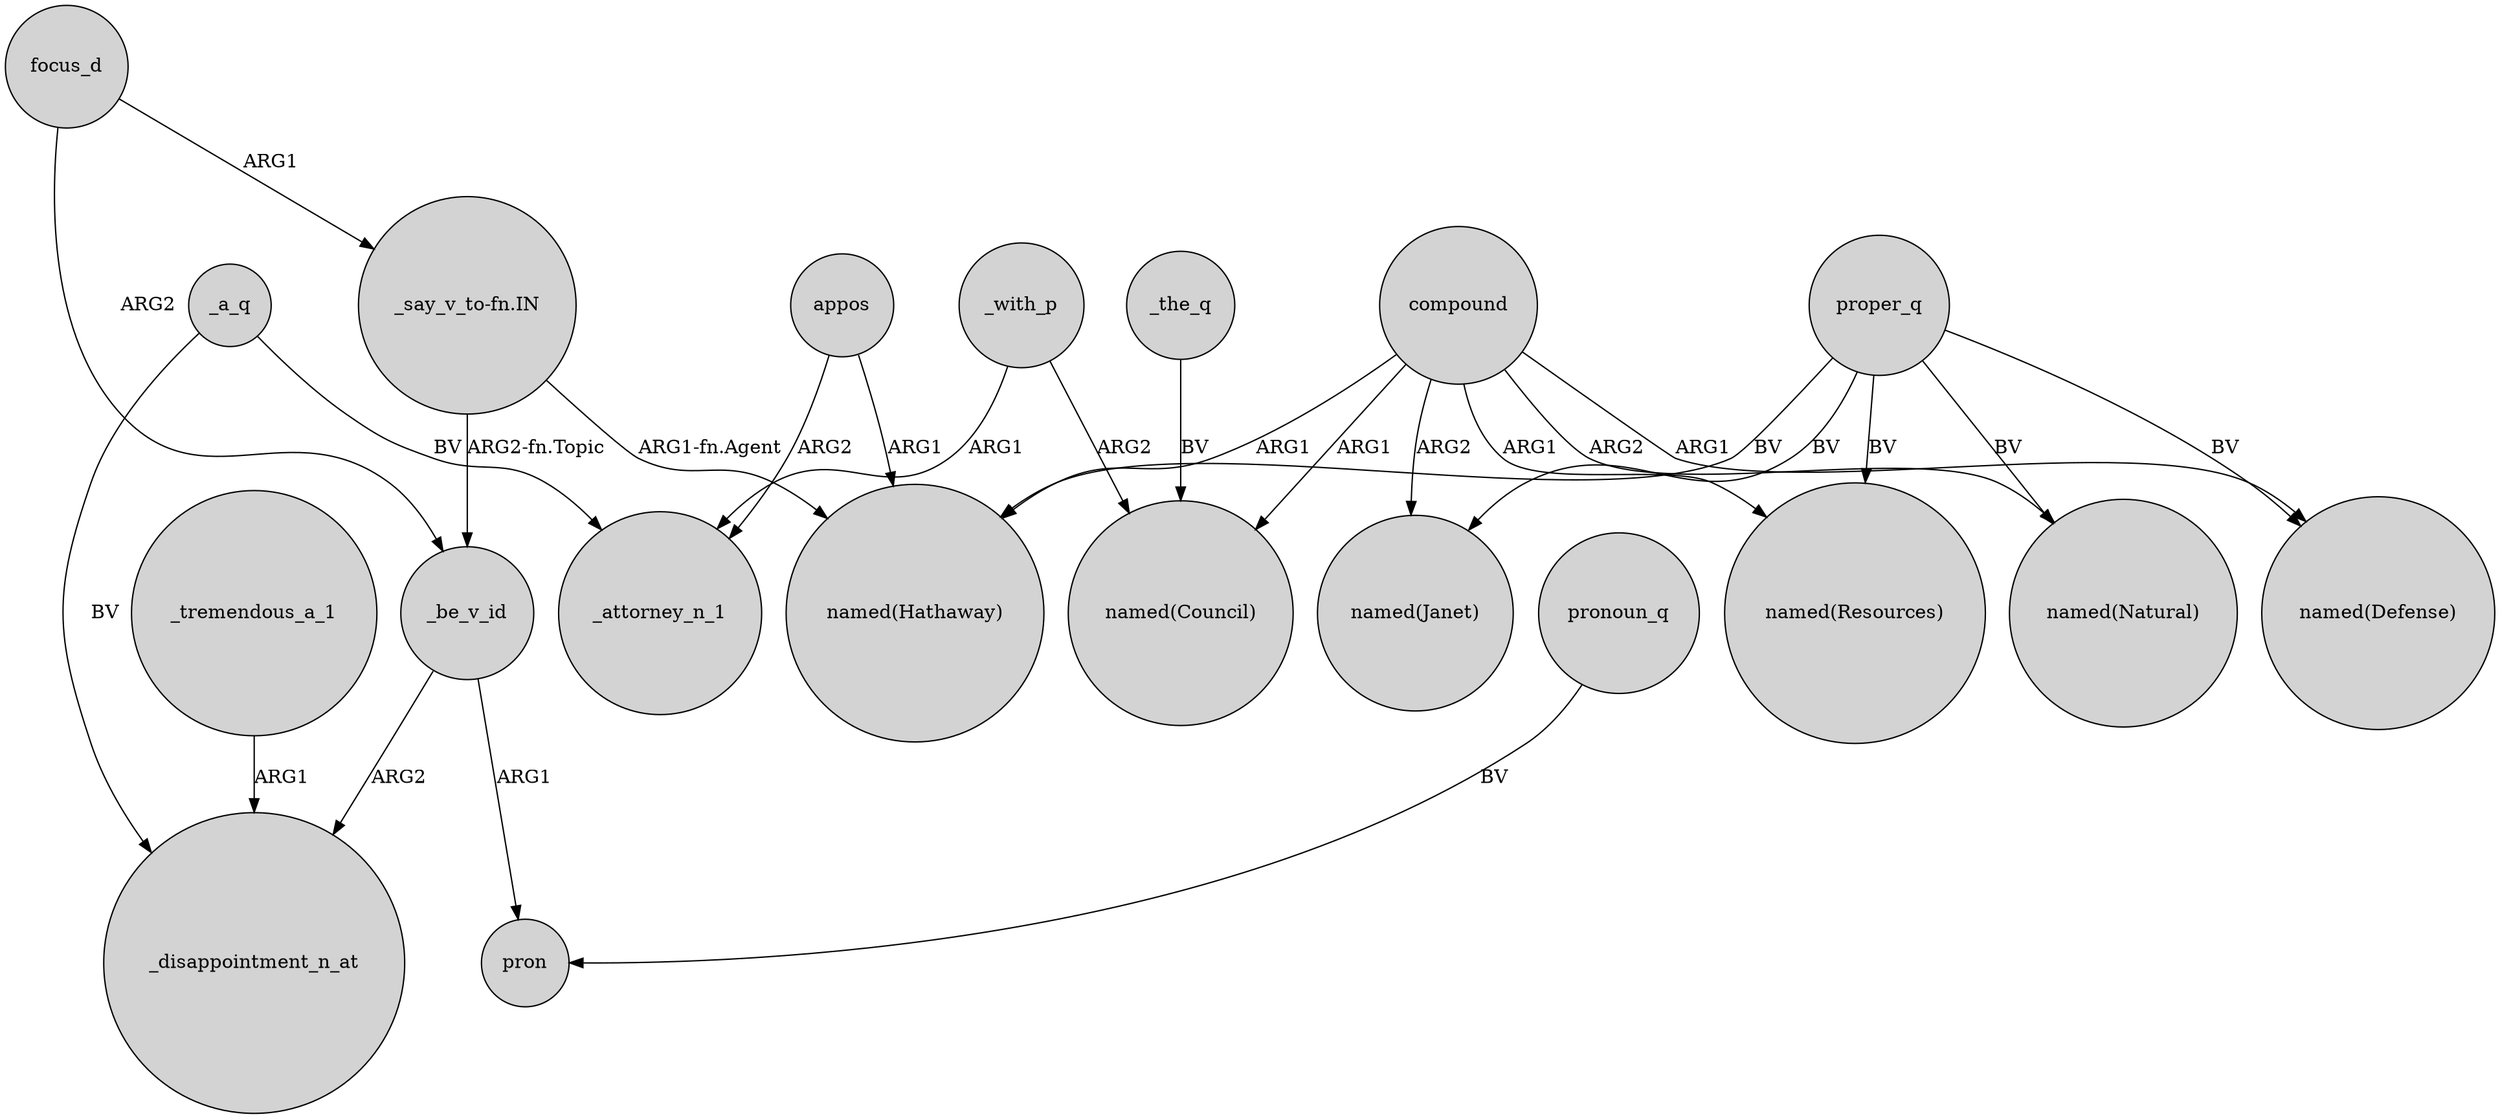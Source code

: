 digraph {
	node [shape=circle style=filled]
	focus_d -> _be_v_id [label=ARG2]
	_a_q -> _attorney_n_1 [label=BV]
	compound -> "named(Resources)" [label=ARG1]
	"_say_v_to-fn.IN" -> "named(Hathaway)" [label="ARG1-fn.Agent"]
	proper_q -> "named(Resources)" [label=BV]
	compound -> "named(Defense)" [label=ARG1]
	_be_v_id -> _disappointment_n_at [label=ARG2]
	proper_q -> "named(Hathaway)" [label=BV]
	compound -> "named(Hathaway)" [label=ARG1]
	appos -> _attorney_n_1 [label=ARG2]
	proper_q -> "named(Janet)" [label=BV]
	_be_v_id -> pron [label=ARG1]
	_the_q -> "named(Council)" [label=BV]
	_with_p -> _attorney_n_1 [label=ARG1]
	"_say_v_to-fn.IN" -> _be_v_id [label="ARG2-fn.Topic"]
	pronoun_q -> pron [label=BV]
	compound -> "named(Natural)" [label=ARG2]
	_a_q -> _disappointment_n_at [label=BV]
	proper_q -> "named(Defense)" [label=BV]
	_tremendous_a_1 -> _disappointment_n_at [label=ARG1]
	compound -> "named(Council)" [label=ARG1]
	proper_q -> "named(Natural)" [label=BV]
	appos -> "named(Hathaway)" [label=ARG1]
	compound -> "named(Janet)" [label=ARG2]
	focus_d -> "_say_v_to-fn.IN" [label=ARG1]
	_with_p -> "named(Council)" [label=ARG2]
}
